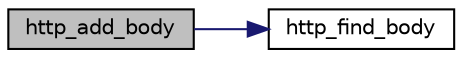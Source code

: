 digraph "http_add_body"
{
 // LATEX_PDF_SIZE
  edge [fontname="Helvetica",fontsize="10",labelfontname="Helvetica",labelfontsize="10"];
  node [fontname="Helvetica",fontsize="10",shape=record];
  rankdir="LR";
  Node1 [label="http_add_body",height=0.2,width=0.4,color="black", fillcolor="grey75", style="filled", fontcolor="black",tooltip="Add body part to a request created in the provided buffer."];
  Node1 -> Node2 [color="midnightblue",fontsize="10",style="solid",fontname="Helvetica"];
  Node2 [label="http_find_body",height=0.2,width=0.4,color="black", fillcolor="white", style="filled",URL="$http__lib_8c.html#a1dcd8bb9bf71ab0ea7d22a1d732bfca1",tooltip="find the body part in an HTTP message"];
}
